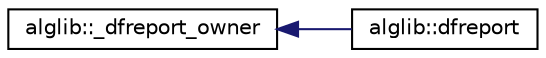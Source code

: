 digraph "Graphical Class Hierarchy"
{
  edge [fontname="Helvetica",fontsize="10",labelfontname="Helvetica",labelfontsize="10"];
  node [fontname="Helvetica",fontsize="10",shape=record];
  rankdir="LR";
  Node0 [label="alglib::_dfreport_owner",height=0.2,width=0.4,color="black", fillcolor="white", style="filled",URL="$classalglib_1_1__dfreport__owner.html"];
  Node0 -> Node1 [dir="back",color="midnightblue",fontsize="10",style="solid",fontname="Helvetica"];
  Node1 [label="alglib::dfreport",height=0.2,width=0.4,color="black", fillcolor="white", style="filled",URL="$classalglib_1_1dfreport.html"];
}
